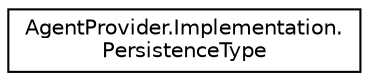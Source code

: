digraph "Graphical Class Hierarchy"
{
  edge [fontname="Helvetica",fontsize="10",labelfontname="Helvetica",labelfontsize="10"];
  node [fontname="Helvetica",fontsize="10",shape=record];
  rankdir="LR";
  Node1 [label="AgentProvider.Implementation.\lPersistenceType",height=0.2,width=0.4,color="black", fillcolor="white", style="filled",URL="$enum_agent_provider_1_1_implementation_1_1_persistence_type.html"];
}
